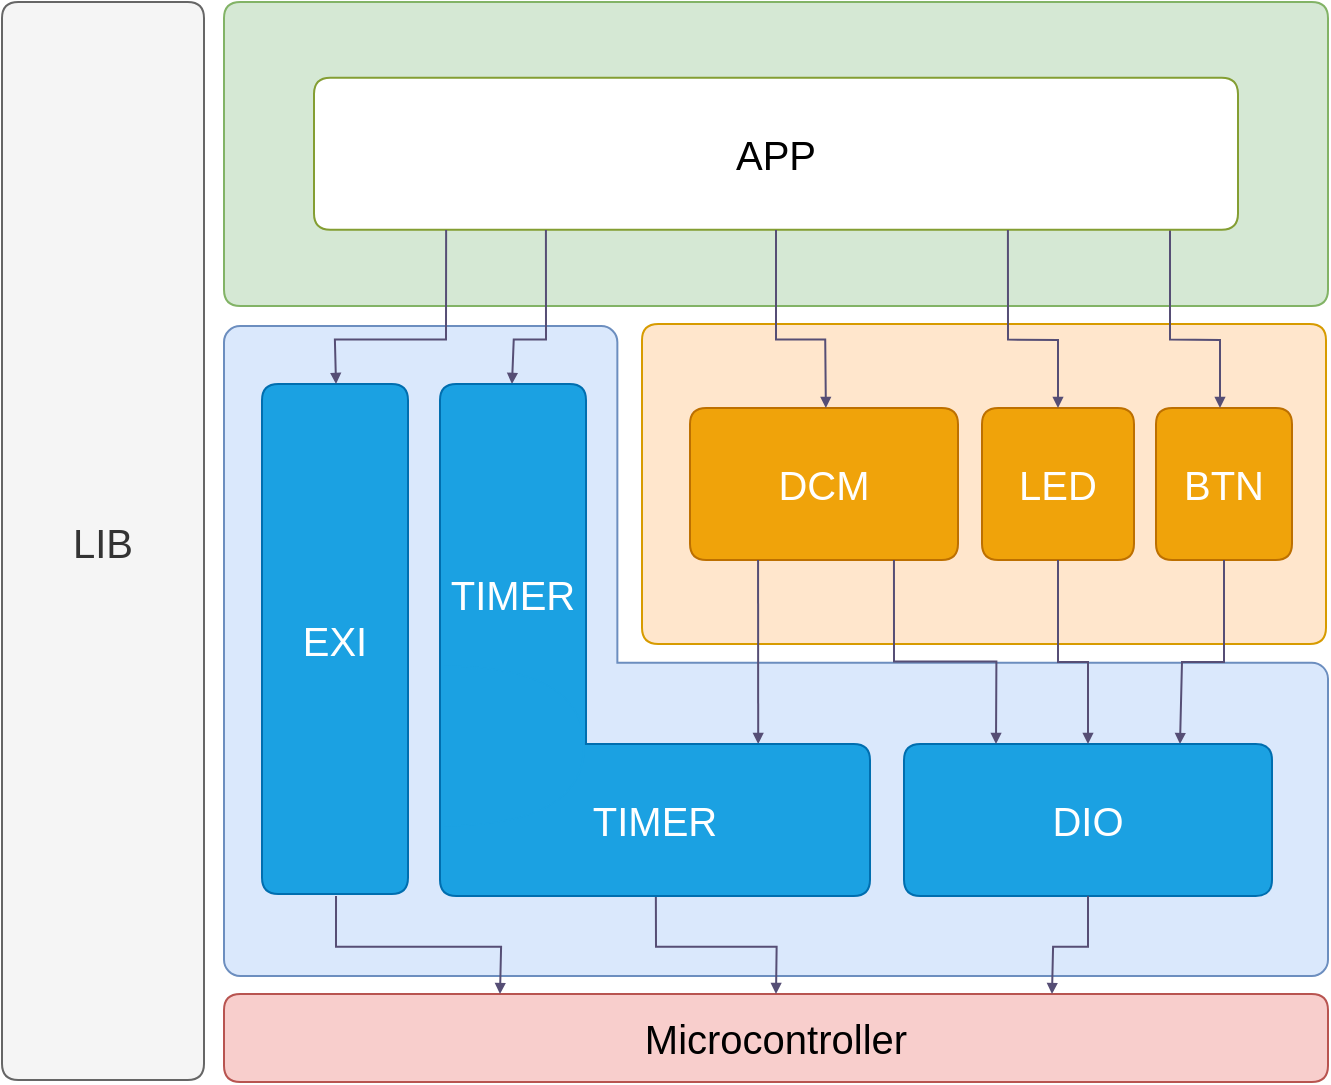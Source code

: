 <mxfile version="21.2.8" type="device">
  <diagram name="Page-1" id="Page-1">
    <mxGraphModel dx="1036" dy="656" grid="0" gridSize="10" guides="1" tooltips="1" connect="1" arrows="1" fold="1" page="0" pageScale="1" pageWidth="827" pageHeight="1169" math="0" shadow="0">
      <root>
        <mxCell id="0" />
        <mxCell id="1" parent="0" />
        <UserObject label="&lt;div style=&quot;font-size: 20px;&quot;&gt;&lt;font style=&quot;font-size: 20px; font-family: Calibri; color: rgb(90, 153, 210); direction: ltr; letter-spacing: 0px; line-height: 120%; opacity: 1;&quot;&gt;MCAL&lt;br style=&quot;font-size: 20px;&quot;&gt;&lt;/font&gt;&lt;/div&gt;" tags="Background" id="2">
          <mxCell style="verticalAlign=top;align=center;overflow=width;vsdxID=816;fillColor=#dae8fc;shape=stencil(vZXbUsQgDIafhssyHEq7vV7X92Bc2jJi6aTorm8vlWpPi+PUtXch+UP4MgEQP3a1bBVipHNgn9VFn12N+ANiTDe1Au28hfgJ8WNpQVVgX5tzWLeyV/bWi33rd7iGPNJnMPIeViLFNP30PAaxhCcfhUFMcZoFPQwJDKeH4Intx77iibzqLgHrpNO2mamNhEolvlZSGlnNQt1FqXbiptPTGd1EUYocC/ojSr5CKWYoo2RQUELuykLiLMUBC36z+GYaEuvPDjjL4uNcbMVZN0hQnBd7AXGBs1j5XyZ8I21tAfeXNZttudt4rq7G32aT3G7MDiDLsbwjxviW/guHN8Y3vdTGhC9hGl/+Ad4V/g9++gA=);strokeColor=#6c8ebf;spacingTop=-1;spacingBottom=-1;spacingLeft=-1;spacingRight=-1;points=[];labelBackgroundColor=none;rounded=0;html=1;whiteSpace=wrap;fillStyle=solid;fontSize=20;" parent="1" vertex="1">
            <mxGeometry x="171" y="403" width="552" height="325" as="geometry" />
          </mxCell>
        </UserObject>
        <UserObject label="" BpmnName="Application" tags="Flowchart" id="4">
          <mxCell style="vsdxID=71;fillColor=none;gradientColor=none;strokeColor=none;spacingTop=-1;spacingBottom=-1;spacingLeft=-1;spacingRight=-1;points=[[0,0.75,0],[0,0.5,0],[0,0.25,0],[0.25,0,0],[0.5,0,0],[0.75,0,0],[1,0.25,0],[1,0.5,0],[1,0.75,0],[0.75,1,0],[0.5,1,0],[0.25,1,0]];labelBackgroundColor=none;rounded=1;html=1;whiteSpace=wrap;fontSize=20;" parent="1" vertex="1">
            <mxGeometry x="171" y="241" width="552" height="152" as="geometry" />
          </mxCell>
        </UserObject>
        <mxCell id="5" style="vsdxID=72;fillColor=#d5e8d4;shape=stencil(nZCxDsIwDES/xitKk6V7KT/AF0TUEIuQVGmgwNeT9kCqOjB0s++efdKRaQZneyathpzilUfpsiOzJ60lOE6Sy0SmJdOcY+JLivfQYe9tIbWaFe5wU020VjadjvJmaPWu0jV0HN7iYwp8wlawXt8HCvsBqJewQH/mJvgPuhFcxZdhrgRlifdodOmvKywS6jftBw==);strokeColor=#82b366;spacingTop=-1;spacingBottom=-1;spacingLeft=-1;spacingRight=-1;points=[[0,0.75,0],[0,0.5,0],[0,0.25,0],[0.25,0,0],[0.5,0,0],[0.75,0,0],[1,0.25,0],[1,0.5,0],[1,0.75,0],[0.75,1,0],[0.5,1,0],[0.25,1,0]];labelBackgroundColor=none;rounded=1;html=1;whiteSpace=wrap;fillStyle=solid;fontSize=20;" parent="4" vertex="1">
          <mxGeometry width="552" height="152" as="geometry" />
        </mxCell>
        <mxCell id="7" value="&lt;div style=&quot;font-size: 20px;&quot;&gt;&lt;/div&gt;" style="verticalAlign=middle;align=center;overflow=width;vsdxID=76;fillColor=none;gradientColor=none;strokeColor=none;strokeWidth=2;spacingTop=-3;spacingBottom=-3;spacingLeft=-3;spacingRight=-3;points=[[0,0.75,0],[0,0.5,0],[0,0.25,0],[0.25,0,0],[0.5,0,0],[0.75,0,0],[1,0.25,0],[1,0.5,0],[1,0.75,0],[0.75,1,0],[0.5,1,0],[0.25,1,0]];labelBackgroundColor=none;rounded=0;html=1;whiteSpace=wrap;fontSize=20;" parent="4" vertex="1">
          <mxGeometry x="277" y="132" width="16" height="16" as="geometry" />
        </mxCell>
        <mxCell id="10" value="&lt;div style=&quot;font-size: 20px;&quot;&gt;&lt;/div&gt;" style="verticalAlign=middle;align=center;overflow=width;vsdxID=84;fillColor=none;gradientColor=none;strokeColor=none;spacingTop=-1;spacingBottom=-1;spacingLeft=-1;spacingRight=-1;points=[[0,0.75,0],[0,0.5,0],[0,0.25,0],[0.25,0,0],[0.5,0,0],[0.75,0,0],[1,0.25,0],[1,0.5,0],[1,0.75,0],[0.75,1,0],[0.5,1,0],[0.25,1,0]];labelBackgroundColor=none;rounded=0;html=1;whiteSpace=wrap;fontSize=20;" parent="4" vertex="1">
          <mxGeometry x="5" y="5" width="14" height="14" as="geometry" />
        </mxCell>
        <mxCell id="12" value="&lt;div style=&quot;font-size: 20px;&quot;&gt;&lt;font style=&quot;font-size: 20px; font-family: Calibri; color: rgb(113, 172, 65); direction: ltr; letter-spacing: 0px; line-height: 120%; opacity: 1;&quot;&gt;Application&lt;br style=&quot;font-size: 20px;&quot;&gt;&lt;/font&gt;&lt;/div&gt;" style="text;vsdxID=71;fillColor=none;gradientColor=none;strokeColor=none;spacingTop=-1;spacingBottom=-1;spacingLeft=-1;spacingRight=-1;points=[[0,0.75,0],[0,0.5,0],[0,0.25,0],[0.25,0,0],[0.5,0,0],[0.75,0,0],[1,0.25,0],[1,0.5,0],[1,0.75,0],[0.75,1,0],[0.5,1,0],[0.25,1,0]];labelBackgroundColor=none;rounded=1;html=1;whiteSpace=wrap;verticalAlign=top;align=center;overflow=width;;html=1;fontSize=20;" parent="4" vertex="1">
          <mxGeometry y="-0.4" width="552.45" as="geometry" />
        </mxCell>
        <UserObject label="" BpmnName="Microcontroller" tags="Flowchart" id="13">
          <mxCell style="vsdxID=94;fillColor=none;gradientColor=none;strokeColor=none;spacingTop=-1;spacingBottom=-1;spacingLeft=-1;spacingRight=-1;points=[[0,0.75,0],[0,0.5,0],[0,0.25,0],[0.25,0,0],[0.5,0,0],[0.75,0,0],[1,0.25,0],[1,0.5,0],[1,0.75,0],[0.75,1,0],[0.5,1,0],[0.25,1,0]];labelBackgroundColor=none;rounded=1;html=1;whiteSpace=wrap;fontSize=20;" parent="1" vertex="1">
            <mxGeometry x="171" y="737" width="552" height="44" as="geometry" />
          </mxCell>
        </UserObject>
        <mxCell id="14" value="Microcontroller" style="vsdxID=95;fillColor=#f8cecc;shape=stencil(nZCxDsIwDES/xitKk6V7KT/AF0TUEIuQVGmgwNeT9kCqOjB0s++efdKRaQZneyathpzilUfpsiOzJ60lOE6Sy0SmJdOcY+JLivfQYe9tIbWaFe5wU020VjadjvJmaPWu0jV0HN7iYwp8wlawXt8HCvsBqJewQH/mJvgPuhFcxZdhrgRlifdodOmvKywS6jftBw==);strokeColor=#b85450;spacingTop=-1;spacingBottom=-1;spacingLeft=-1;spacingRight=-1;points=[[0,0.75,0],[0,0.5,0],[0,0.25,0],[0.25,0,0],[0.5,0,0],[0.75,0,0],[1,0.25,0],[1,0.5,0],[1,0.75,0],[0.75,1,0],[0.5,1,0],[0.25,1,0]];labelBackgroundColor=none;rounded=1;html=1;whiteSpace=wrap;fontSize=20;" parent="13" vertex="1">
          <mxGeometry width="552" height="44" as="geometry" />
        </mxCell>
        <mxCell id="16" value="&lt;div style=&quot;font-size: 20px;&quot;&gt;&lt;/div&gt;" style="verticalAlign=middle;align=center;overflow=width;vsdxID=99;fillColor=none;gradientColor=none;strokeColor=none;strokeWidth=2;spacingTop=-3;spacingBottom=-3;spacingLeft=-3;spacingRight=-3;points=[[0,0.75,0],[0,0.5,0],[0,0.25,0],[0.25,0,0],[0.5,0,0],[0.75,0,0],[1,0.25,0],[1,0.5,0],[1,0.75,0],[0.75,1,0],[0.5,1,0],[0.25,1,0]];labelBackgroundColor=none;rounded=0;html=1;whiteSpace=wrap;fontSize=20;" parent="13" vertex="1">
          <mxGeometry x="277" y="24" width="16" height="16" as="geometry" />
        </mxCell>
        <mxCell id="19" value="&lt;div style=&quot;font-size: 20px;&quot;&gt;&lt;/div&gt;" style="verticalAlign=middle;align=center;overflow=width;vsdxID=107;fillColor=none;gradientColor=none;strokeColor=none;spacingTop=-1;spacingBottom=-1;spacingLeft=-1;spacingRight=-1;points=[[0,0.75,0],[0,0.5,0],[0,0.25,0],[0.25,0,0],[0.5,0,0],[0.75,0,0],[1,0.25,0],[1,0.5,0],[1,0.75,0],[0.75,1,0],[0.5,1,0],[0.25,1,0]];labelBackgroundColor=none;rounded=0;html=1;whiteSpace=wrap;fontSize=20;" parent="13" vertex="1">
          <mxGeometry x="5" y="5" width="14" height="14" as="geometry" />
        </mxCell>
        <mxCell id="21" value="&lt;div style=&quot;font-size: 20px;&quot;&gt;&lt;font style=&quot;font-size: 20px; font-family: Calibri; direction: ltr; letter-spacing: 0px; line-height: 120%; opacity: 1;&quot;&gt;Microcontroller&lt;br style=&quot;font-size: 20px;&quot;&gt;&lt;/font&gt;&lt;/div&gt;" style="text;vsdxID=94;fillColor=none;gradientColor=none;strokeColor=none;spacingTop=-1;spacingBottom=-1;spacingLeft=-1;spacingRight=-1;points=[[0,0.75,0],[0,0.5,0],[0,0.25,0],[0.25,0,0],[0.5,0,0],[0.75,0,0],[1,0.25,0],[1,0.5,0],[1,0.75,0],[0.75,1,0],[0.5,1,0],[0.25,1,0]];labelBackgroundColor=none;rounded=1;html=1;whiteSpace=wrap;verticalAlign=middle;align=center;overflow=width;;html=1;fontColor=#ffffff;fontSize=20;" parent="13" vertex="1">
          <mxGeometry y="21.78" width="552.45" as="geometry" />
        </mxCell>
        <UserObject label="" BpmnName="ECUAL" tags="Flowchart" id="22">
          <mxCell style="vsdxID=140;fillColor=#dae8fc;strokeColor=#6c8ebf;spacingTop=-1;spacingBottom=-1;spacingLeft=-1;spacingRight=-1;points=[[0,0.75,0],[0,0.5,0],[0,0.25,0],[0.25,0,0],[0.5,0,0],[0.75,0,0],[1,0.25,0],[1,0.5,0],[1,0.75,0],[0.75,1,0],[0.5,1,0],[0.25,1,0]];labelBackgroundColor=none;rounded=1;html=1;whiteSpace=wrap;fillStyle=solid;fontSize=20;" parent="1" vertex="1">
            <mxGeometry x="380" y="402" width="342" height="160" as="geometry" />
          </mxCell>
        </UserObject>
        <mxCell id="23" style="vsdxID=141;fillColor=#ffe6cc;shape=stencil(nZCxDsIwDES/xitKk6V7KT/AF0TUEIuQVGmgwNeT9kCqOjB0s++efdKRaQZneyathpzilUfpsiOzJ60lOE6Sy0SmJdOcY+JLivfQYe9tIbWaFe5wU020VjadjvJmaPWu0jV0HN7iYwp8wlawXt8HCvsBqJewQH/mJvgPuhFcxZdhrgRlifdodOmvKywS6jftBw==);strokeColor=#d79b00;spacingTop=-1;spacingBottom=-1;spacingLeft=-1;spacingRight=-1;points=[[0,0.75,0],[0,0.5,0],[0,0.25,0],[0.25,0,0],[0.5,0,0],[0.75,0,0],[1,0.25,0],[1,0.5,0],[1,0.75,0],[0.75,1,0],[0.5,1,0],[0.25,1,0]];labelBackgroundColor=none;rounded=1;html=1;whiteSpace=wrap;fontSize=20;" parent="22" vertex="1">
          <mxGeometry width="342" height="160" as="geometry" />
        </mxCell>
        <mxCell id="25" value="&lt;div style=&quot;font-size: 20px;&quot;&gt;&lt;/div&gt;" style="verticalAlign=middle;align=center;overflow=width;vsdxID=145;fillColor=none;gradientColor=none;strokeColor=none;strokeWidth=2;spacingTop=-3;spacingBottom=-3;spacingLeft=-3;spacingRight=-3;points=[[0,0.75,0],[0,0.5,0],[0,0.25,0],[0.25,0,0],[0.5,0,0],[0.75,0,0],[1,0.25,0],[1,0.5,0],[1,0.75,0],[0.75,1,0],[0.5,1,0],[0.25,1,0]];labelBackgroundColor=none;rounded=0;html=1;whiteSpace=wrap;fontSize=20;" parent="22" vertex="1">
          <mxGeometry x="172" y="140" width="16" height="16" as="geometry" />
        </mxCell>
        <mxCell id="28" value="&lt;div style=&quot;font-size: 20px;&quot;&gt;&lt;/div&gt;" style="verticalAlign=middle;align=center;overflow=width;vsdxID=153;fillColor=none;gradientColor=none;strokeColor=none;spacingTop=-1;spacingBottom=-1;spacingLeft=-1;spacingRight=-1;points=[[0,0.75,0],[0,0.5,0],[0,0.25,0],[0.25,0,0],[0.5,0,0],[0.75,0,0],[1,0.25,0],[1,0.5,0],[1,0.75,0],[0.75,1,0],[0.5,1,0],[0.25,1,0]];labelBackgroundColor=none;rounded=0;html=1;whiteSpace=wrap;fontSize=20;" parent="22" vertex="1">
          <mxGeometry x="5" y="5" width="14" height="14" as="geometry" />
        </mxCell>
        <mxCell id="30" value="&lt;div style=&quot;font-size: 20px;&quot;&gt;&lt;font style=&quot;font-size: 20px; font-family: Calibri; color: rgb(97, 88, 132); direction: ltr; letter-spacing: 0px; line-height: 120%; opacity: 1;&quot;&gt;ECUAL&lt;br style=&quot;font-size: 20px;&quot;&gt;&lt;/font&gt;&lt;/div&gt;" style="text;vsdxID=140;fillColor=none;gradientColor=none;strokeColor=none;spacingTop=-1;spacingBottom=-1;spacingLeft=-1;spacingRight=-1;points=[[0,0.75,0],[0,0.5,0],[0,0.25,0],[0.25,0,0],[0.5,0,0],[0.75,0,0],[1,0.25,0],[1,0.5,0],[1,0.75,0],[0.75,1,0],[0.5,1,0],[0.25,1,0]];labelBackgroundColor=none;rounded=1;html=1;whiteSpace=wrap;verticalAlign=top;align=center;overflow=width;;html=1;fontSize=20;" parent="22" vertex="1">
          <mxGeometry x="-19.05" y="3.9" width="342.9" as="geometry" />
        </mxCell>
        <UserObject label="" BpmnName="LED" tags="Flowchart" id="cLz11q4_M2WCGn8JCMV0-136">
          <mxCell style="vsdxID=333;fillColor=none;gradientColor=none;strokeColor=none;spacingTop=-1;spacingBottom=-1;spacingLeft=-1;spacingRight=-1;points=[[0,0.75,0],[0,0.5,0],[0,0.25,0],[0.25,0,0],[0.5,0,0],[0.75,0,0],[1,0.25,0],[1,0.5,0],[1,0.75,0],[0.75,1,0],[0.5,1,0],[0.25,1,0]];labelBackgroundColor=none;rounded=1;html=1;whiteSpace=wrap;fontColor=#FFFFFF;fontSize=20;" parent="22" vertex="1">
            <mxGeometry x="257" y="42" width="68" height="76" as="geometry" />
          </mxCell>
        </UserObject>
        <mxCell id="cLz11q4_M2WCGn8JCMV0-137" value="BTN" style="vsdxID=334;fillColor=#f0a30a;shape=stencil(nZCxDsIwDES/xitKk6V7KT/AF0TUEIuQVGmgwNeT9kCqOjB0s++efdKRaQZneyathpzilUfpsiOzJ60lOE6Sy0SmJdOcY+JLivfQYe9tIbWaFe5wU020VjadjvJmaPWu0jV0HN7iYwp8wlawXt8HCvsBqJewQH/mJvgPuhFcxZdhrgRlifdodOmvKywS6jftBw==);strokeColor=#BD7000;spacingTop=-1;spacingBottom=-1;spacingLeft=-1;spacingRight=-1;points=[[0,0.75,0],[0,0.5,0],[0,0.25,0],[0.25,0,0],[0.5,0,0],[0.75,0,0],[1,0.25,0],[1,0.5,0],[1,0.75,0],[0.75,1,0],[0.5,1,0],[0.25,1,0]];labelBackgroundColor=none;rounded=1;html=1;whiteSpace=wrap;fontColor=#ffffff;fontSize=20;" parent="cLz11q4_M2WCGn8JCMV0-136" vertex="1">
          <mxGeometry width="68" height="76" as="geometry" />
        </mxCell>
        <mxCell id="cLz11q4_M2WCGn8JCMV0-138" value="&lt;div style=&quot;font-size: 20px;&quot;&gt;&lt;/div&gt;" style="verticalAlign=middle;align=center;overflow=width;vsdxID=338;fillColor=none;gradientColor=none;strokeColor=none;strokeWidth=2;spacingTop=-3;spacingBottom=-3;spacingLeft=-3;spacingRight=-3;points=[[0,0.75,0],[0,0.5,0],[0,0.25,0],[0.25,0,0],[0.5,0,0],[0.75,0,0],[1,0.25,0],[1,0.5,0],[1,0.75,0],[0.75,1,0],[0.5,1,0],[0.25,1,0]];labelBackgroundColor=none;rounded=0;html=1;whiteSpace=wrap;fontSize=20;" parent="cLz11q4_M2WCGn8JCMV0-136" vertex="1">
          <mxGeometry x="34.507" y="56" width="8.119" height="16" as="geometry" />
        </mxCell>
        <mxCell id="cLz11q4_M2WCGn8JCMV0-139" value="&lt;div style=&quot;font-size: 20px;&quot;&gt;&lt;/div&gt;" style="verticalAlign=middle;align=center;overflow=width;vsdxID=346;fillColor=none;gradientColor=none;strokeColor=none;spacingTop=-1;spacingBottom=-1;spacingLeft=-1;spacingRight=-1;points=[[0,0.75,0],[0,0.5,0],[0,0.25,0],[0.25,0,0],[0.5,0,0],[0.75,0,0],[1,0.25,0],[1,0.5,0],[1,0.75,0],[0.75,1,0],[0.5,1,0],[0.25,1,0]];labelBackgroundColor=none;rounded=0;html=1;whiteSpace=wrap;fontSize=20;" parent="cLz11q4_M2WCGn8JCMV0-136" vertex="1">
          <mxGeometry x="2.537" y="5" width="7.104" height="14" as="geometry" />
        </mxCell>
        <mxCell id="cLz11q4_M2WCGn8JCMV0-140" value="&lt;div style=&quot;font-size: 20px;&quot;&gt;&lt;font style=&quot;font-size: 20px; font-family: Calibri; color: rgb(255, 255, 255); direction: ltr; letter-spacing: 0px; line-height: 120%; opacity: 1;&quot;&gt;&lt;b style=&quot;font-size: 20px;&quot;&gt;LED&lt;br style=&quot;font-size: 20px;&quot;&gt;&lt;/b&gt;&lt;/font&gt;&lt;/div&gt;" style="text;vsdxID=333;fillColor=none;gradientColor=none;strokeColor=none;spacingTop=-1;spacingBottom=-1;spacingLeft=-1;spacingRight=-1;points=[[0,0.75,0],[0,0.5,0],[0,0.25,0],[0.25,0,0],[0.5,0,0],[0.75,0,0],[1,0.25,0],[1,0.5,0],[1,0.75,0],[0.75,1,0],[0.5,1,0],[0.25,1,0]];labelBackgroundColor=none;rounded=1;html=1;whiteSpace=wrap;verticalAlign=middle;align=center;overflow=width;;html=1;fontSize=20;" parent="cLz11q4_M2WCGn8JCMV0-136" vertex="1">
          <mxGeometry y="37.9" width="68.477" as="geometry" />
        </mxCell>
        <UserObject label="&lt;div style=&quot;font-size: 20px;&quot;&gt;&lt;/div&gt;" tags="Connector" id="cLz11q4_M2WCGn8JCMV0-141">
          <mxCell style="vsdxID=487;edgeStyle=none;startArrow=none;endArrow=block;startSize=3;endSize=3;strokeColor=#564e75;spacingTop=0;spacingBottom=0;spacingLeft=0;spacingRight=0;verticalAlign=middle;html=1;labelBackgroundColor=#ffffff;rounded=0;align=center;overflow=width;exitX=0.751;exitY=1;exitDx=0;exitDy=0;exitPerimeter=0;entryX=0.5;entryY=0;entryDx=0;entryDy=0;entryPerimeter=0;fontSize=20;" parent="22" edge="1">
            <mxGeometry relative="1" as="geometry">
              <mxPoint x="-1" as="offset" />
              <Array as="points">
                <mxPoint x="264" y="7.8" />
                <mxPoint x="289" y="8" />
              </Array>
              <mxPoint x="264" y="-47" as="sourcePoint" />
              <mxPoint x="289" y="42" as="targetPoint" />
            </mxGeometry>
          </mxCell>
        </UserObject>
        <UserObject label="&lt;div style=&quot;font-size: 20px;&quot;&gt;&lt;/div&gt;" tags="Connector" id="cLz11q4_M2WCGn8JCMV0-142">
          <mxCell style="vsdxID=809;edgeStyle=none;startArrow=none;endArrow=block;startSize=3;endSize=3;strokeColor=#564e75;spacingTop=0;spacingBottom=0;spacingLeft=0;spacingRight=0;verticalAlign=middle;html=1;labelBackgroundColor=#ffffff;rounded=0;align=center;overflow=width;exitX=0.5;exitY=1;exitDx=0;exitDy=0;exitPerimeter=0;fontSize=20;entryX=0.75;entryY=0;entryDx=0;entryDy=0;entryPerimeter=0;" parent="22" target="70" edge="1">
            <mxGeometry relative="1" as="geometry">
              <mxPoint x="-1" as="offset" />
              <Array as="points">
                <mxPoint x="291" y="169" />
                <mxPoint x="270" y="169" />
              </Array>
              <mxPoint x="291" y="118" as="sourcePoint" />
              <mxPoint x="245.325" y="210" as="targetPoint" />
            </mxGeometry>
          </mxCell>
        </UserObject>
        <UserObject label="" BpmnName="APP" tags="Flowchart" id="31">
          <mxCell style="vsdxID=163;fillColor=none;gradientColor=none;strokeColor=none;spacingTop=-1;spacingBottom=-1;spacingLeft=-1;spacingRight=-1;points=[[0.14,1,0]];labelBackgroundColor=none;rounded=1;html=1;whiteSpace=wrap;fontSize=20;" parent="1" vertex="1">
            <mxGeometry x="216" y="279" width="462" height="76" as="geometry" />
          </mxCell>
        </UserObject>
        <mxCell id="34" value="&lt;div style=&quot;font-size: 20px;&quot;&gt;&lt;/div&gt;" style="verticalAlign=middle;align=center;overflow=width;vsdxID=168;fillColor=none;gradientColor=none;strokeColor=none;strokeWidth=2;spacingTop=-3;spacingBottom=-3;spacingLeft=-3;spacingRight=-3;points=[[0,0.75,0],[0,0.5,0],[0,0.25,0],[0.25,0,0],[0.5,0,0],[0.75,0,0],[1,0.25,0],[1,0.5,0],[1,0.75,0],[0.75,1,0],[0.5,1,0],[0.25,1,0]];labelBackgroundColor=none;rounded=0;html=1;whiteSpace=wrap;fontSize=20;" parent="31" vertex="1">
          <mxGeometry x="232" y="56" width="16" height="16" as="geometry" />
        </mxCell>
        <mxCell id="37" value="&lt;div style=&quot;font-size: 20px;&quot;&gt;&lt;/div&gt;" style="verticalAlign=middle;align=center;overflow=width;vsdxID=176;fillColor=none;gradientColor=none;strokeColor=none;spacingTop=-1;spacingBottom=-1;spacingLeft=-1;spacingRight=-1;points=[[0,0.75,0],[0,0.5,0],[0,0.25,0],[0.25,0,0],[0.5,0,0],[0.75,0,0],[1,0.25,0],[1,0.5,0],[1,0.75,0],[0.75,1,0],[0.5,1,0],[0.25,1,0]];labelBackgroundColor=none;rounded=0;html=1;whiteSpace=wrap;fontSize=20;" parent="31" vertex="1">
          <mxGeometry x="5" y="5" width="14" height="14" as="geometry" />
        </mxCell>
        <mxCell id="39" value="&lt;div style=&quot;font-size: 20px;&quot;&gt;&lt;font style=&quot;font-size: 20px; font-family: Calibri; color: rgb(132, 158, 52); direction: ltr; letter-spacing: 0px; line-height: 120%; opacity: 1;&quot;&gt;&lt;b style=&quot;font-size: 20px;&quot;&gt;APP&lt;br style=&quot;font-size: 20px;&quot;&gt;&lt;/b&gt;&lt;/font&gt;&lt;/div&gt;" style="text;vsdxID=163;fillColor=none;gradientColor=none;strokeColor=none;spacingTop=-1;spacingBottom=-1;spacingLeft=-1;spacingRight=-1;points=[[0.14,1,0]];labelBackgroundColor=none;rounded=1;html=1;whiteSpace=wrap;verticalAlign=middle;align=center;overflow=width;;html=1;fontSize=20;" parent="31" vertex="1">
          <mxGeometry y="37.9" width="462.52" as="geometry" />
        </mxCell>
        <mxCell id="32" value="APP" style="vsdxID=164;fillColor=#ffffff;gradientColor=none;shape=stencil(nZCxDsIwDES/xitKk6V7KT/AF0TUEIuQVGmgwNeT9kCqOjB0s++efdKRaQZneyathpzilUfpsiOzJ60lOE6Sy0SmJdOcY+JLivfQYe9tIbWaFe5wU020VjadjvJmaPWu0jV0HN7iYwp8wlawXt8HCvsBqJewQH/mJvgPuhFcxZdhrgRlifdodOmvKywS6jftBw==);strokeColor=#849e33;spacingTop=-1;spacingBottom=-1;spacingLeft=-1;spacingRight=-1;points=[[0,0.75,0],[0,0.5,0],[0,0.25,0],[0.25,0,0],[0.5,0,0],[0.75,0,0],[1,0.25,0],[1,0.5,0],[1,0.75,0],[0.75,1,0],[0.5,1,0],[0.25,1,0]];labelBackgroundColor=none;rounded=1;html=1;whiteSpace=wrap;fontSize=20;" parent="31" vertex="1">
          <mxGeometry y="-0.1" width="462" height="76" as="geometry" />
        </mxCell>
        <UserObject label="" BpmnName="LED" tags="Flowchart" id="60">
          <mxCell style="vsdxID=333;fillColor=none;gradientColor=none;strokeColor=none;spacingTop=-1;spacingBottom=-1;spacingLeft=-1;spacingRight=-1;points=[[0,0.75,0],[0,0.5,0],[0,0.25,0],[0.25,0,0],[0.5,0,0],[0.75,0,0],[1,0.25,0],[1,0.5,0],[1,0.75,0],[0.75,1,0],[0.5,1,0],[0.25,1,0]];labelBackgroundColor=none;rounded=1;html=1;whiteSpace=wrap;fontColor=#FFFFFF;fontSize=20;" parent="1" vertex="1">
            <mxGeometry x="550" y="444" width="76" height="76" as="geometry" />
          </mxCell>
        </UserObject>
        <mxCell id="61" value="LED" style="vsdxID=334;fillColor=#f0a30a;shape=stencil(nZCxDsIwDES/xitKk6V7KT/AF0TUEIuQVGmgwNeT9kCqOjB0s++efdKRaQZneyathpzilUfpsiOzJ60lOE6Sy0SmJdOcY+JLivfQYe9tIbWaFe5wU020VjadjvJmaPWu0jV0HN7iYwp8wlawXt8HCvsBqJewQH/mJvgPuhFcxZdhrgRlifdodOmvKywS6jftBw==);strokeColor=#BD7000;spacingTop=-1;spacingBottom=-1;spacingLeft=-1;spacingRight=-1;points=[[0,0.75,0],[0,0.5,0],[0,0.25,0],[0.25,0,0],[0.5,0,0],[0.75,0,0],[1,0.25,0],[1,0.5,0],[1,0.75,0],[0.75,1,0],[0.5,1,0],[0.25,1,0]];labelBackgroundColor=none;rounded=1;html=1;whiteSpace=wrap;fontColor=#ffffff;fontSize=20;" parent="60" vertex="1">
          <mxGeometry width="76" height="76" as="geometry" />
        </mxCell>
        <mxCell id="63" value="&lt;div style=&quot;font-size: 20px;&quot;&gt;&lt;/div&gt;" style="verticalAlign=middle;align=center;overflow=width;vsdxID=338;fillColor=none;gradientColor=none;strokeColor=none;strokeWidth=2;spacingTop=-3;spacingBottom=-3;spacingLeft=-3;spacingRight=-3;points=[[0,0.75,0],[0,0.5,0],[0,0.25,0],[0.25,0,0],[0.5,0,0],[0.75,0,0],[1,0.25,0],[1,0.5,0],[1,0.75,0],[0.75,1,0],[0.5,1,0],[0.25,1,0]];labelBackgroundColor=none;rounded=0;html=1;whiteSpace=wrap;fontSize=20;" parent="60" vertex="1">
          <mxGeometry x="38.567" y="56" width="9.075" height="16" as="geometry" />
        </mxCell>
        <mxCell id="66" value="&lt;div style=&quot;font-size: 20px;&quot;&gt;&lt;/div&gt;" style="verticalAlign=middle;align=center;overflow=width;vsdxID=346;fillColor=none;gradientColor=none;strokeColor=none;spacingTop=-1;spacingBottom=-1;spacingLeft=-1;spacingRight=-1;points=[[0,0.75,0],[0,0.5,0],[0,0.25,0],[0.25,0,0],[0.5,0,0],[0.75,0,0],[1,0.25,0],[1,0.5,0],[1,0.75,0],[0.75,1,0],[0.5,1,0],[0.25,1,0]];labelBackgroundColor=none;rounded=0;html=1;whiteSpace=wrap;fontSize=20;" parent="60" vertex="1">
          <mxGeometry x="2.836" y="5" width="7.94" height="14" as="geometry" />
        </mxCell>
        <mxCell id="68" value="&lt;div style=&quot;font-size: 20px;&quot;&gt;&lt;font style=&quot;font-size: 20px; font-family: Calibri; color: rgb(255, 255, 255); direction: ltr; letter-spacing: 0px; line-height: 120%; opacity: 1;&quot;&gt;&lt;b style=&quot;font-size: 20px;&quot;&gt;LED&lt;br style=&quot;font-size: 20px;&quot;&gt;&lt;/b&gt;&lt;/font&gt;&lt;/div&gt;" style="text;vsdxID=333;fillColor=none;gradientColor=none;strokeColor=none;spacingTop=-1;spacingBottom=-1;spacingLeft=-1;spacingRight=-1;points=[[0,0.75,0],[0,0.5,0],[0,0.25,0],[0.25,0,0],[0.5,0,0],[0.75,0,0],[1,0.25,0],[1,0.5,0],[1,0.75,0],[0.75,1,0],[0.5,1,0],[0.25,1,0]];labelBackgroundColor=none;rounded=1;html=1;whiteSpace=wrap;verticalAlign=middle;align=center;overflow=width;;html=1;fontSize=20;" parent="60" vertex="1">
          <mxGeometry y="37.9" width="76.533" as="geometry" />
        </mxCell>
        <UserObject label="" BpmnName="DIO" tags="Flowchart" id="69">
          <mxCell style="vsdxID=356;fillColor=#dae8fc;strokeColor=none;spacingTop=-1;spacingBottom=-1;spacingLeft=-1;spacingRight=-1;points=[[0,0.75,0],[0,0.5,0],[0,0.25,0],[0.25,0,0],[0.5,0,0],[0.75,0,0],[1,0.25,0],[1,0.5,0],[1,0.75,0],[0.75,1,0],[0.5,1,0],[0.25,1,0]];labelBackgroundColor=none;rounded=1;html=1;whiteSpace=wrap;fillStyle=auto;glass=0;shadow=0;fontSize=20;gradientColor=none;" parent="1" vertex="1">
            <mxGeometry x="511" y="612" width="184" height="76" as="geometry" />
          </mxCell>
        </UserObject>
        <mxCell id="70" value="DIO" style="vsdxID=357;fillColor=#1ba1e2;shape=stencil(nZCxDsIwDES/xitKk6V7KT/AF0TUEIuQVGmgwNeT9kCqOjB0s++efdKRaQZneyathpzilUfpsiOzJ60lOE6Sy0SmJdOcY+JLivfQYe9tIbWaFe5wU020VjadjvJmaPWu0jV0HN7iYwp8wlawXt8HCvsBqJewQH/mJvgPuhFcxZdhrgRlifdodOmvKywS6jftBw==);strokeColor=#006EAF;spacingTop=-1;spacingBottom=-1;spacingLeft=-1;spacingRight=-1;points=[[0,0.75,0],[0,0.5,0],[0,0.25,0],[0.25,0,0],[0.5,0,0],[0.75,0,0],[1,0.25,0],[1,0.5,0],[1,0.75,0],[0.75,1,0],[0.5,1,0],[0.25,1,0]];labelBackgroundColor=none;rounded=1;html=1;whiteSpace=wrap;fontColor=#ffffff;fontSize=20;" parent="69" vertex="1">
          <mxGeometry width="184" height="76" as="geometry" />
        </mxCell>
        <mxCell id="75" value="&lt;div style=&quot;font-size: 20px;&quot;&gt;&lt;/div&gt;" style="verticalAlign=middle;align=center;overflow=width;vsdxID=369;fillColor=none;gradientColor=none;strokeColor=none;spacingTop=-1;spacingBottom=-1;spacingLeft=-1;spacingRight=-1;points=[[0,0.75,0],[0,0.5,0],[0,0.25,0],[0.25,0,0],[0.5,0,0],[0.75,0,0],[1,0.25,0],[1,0.5,0],[1,0.75,0],[0.75,1,0],[0.5,1,0],[0.25,1,0]];labelBackgroundColor=none;rounded=0;html=1;whiteSpace=wrap;fontSize=20;" parent="69" vertex="1">
          <mxGeometry x="5" y="5" width="14" height="14" as="geometry" />
        </mxCell>
        <mxCell id="77" value="&lt;div style=&quot;font-size: 20px;&quot;&gt;&lt;font style=&quot;font-size: 20px; font-family: Calibri; color: rgb(255, 255, 255); direction: ltr; letter-spacing: 0px; line-height: 120%; opacity: 1;&quot;&gt;&lt;b style=&quot;font-size: 20px;&quot;&gt;DIO&lt;br style=&quot;font-size: 20px;&quot;&gt;&lt;/b&gt;&lt;/font&gt;&lt;/div&gt;" style="text;vsdxID=356;fillColor=none;gradientColor=none;strokeColor=none;spacingTop=-1;spacingBottom=-1;spacingLeft=-1;spacingRight=-1;points=[[0,0.75,0],[0,0.5,0],[0,0.25,0],[0.25,0,0],[0.5,0,0],[0.75,0,0],[1,0.25,0],[1,0.5,0],[1,0.75,0],[0.75,1,0],[0.5,1,0],[0.25,1,0]];labelBackgroundColor=none;rounded=1;html=1;whiteSpace=wrap;verticalAlign=middle;align=center;overflow=width;;html=1;fontSize=20;" parent="69" vertex="1">
          <mxGeometry y="37.9" width="184.15" as="geometry" />
        </mxCell>
        <UserObject label="" BpmnName="DCM" tags="Flowchart" id="90">
          <mxCell style="vsdxID=591;fillColor=none;gradientColor=none;strokeColor=none;spacingTop=-1;spacingBottom=-1;spacingLeft=-1;spacingRight=-1;points=[[0,0.75,0],[0,0.5,0],[0,0.25,0],[0.25,0,0],[0.5,0,0],[0.75,0,0],[1,0.25,0],[1,0.5,0],[1,0.75,0],[0.75,1,0],[0.5,1,0],[0.25,1,0]];labelBackgroundColor=none;rounded=1;html=1;whiteSpace=wrap;fontColor=#FFFFFF;fontSize=20;" parent="1" vertex="1">
            <mxGeometry x="404" y="444" width="134" height="76" as="geometry" />
          </mxCell>
        </UserObject>
        <mxCell id="91" value="DCM" style="vsdxID=592;fillColor=#f0a30a;shape=stencil(nZCxDsIwDES/xitKk6V7KT/AF0TUEIuQVGmgwNeT9kCqOjB0s++efdKRaQZneyathpzilUfpsiOzJ60lOE6Sy0SmJdOcY+JLivfQYe9tIbWaFe5wU020VjadjvJmaPWu0jV0HN7iYwp8wlawXt8HCvsBqJewQH/mJvgPuhFcxZdhrgRlifdodOmvKywS6jftBw==);strokeColor=#BD7000;spacingTop=-1;spacingBottom=-1;spacingLeft=-1;spacingRight=-1;points=[[0,0.75,0],[0,0.5,0],[0,0.25,0],[0.25,0,0],[0.5,0,0],[0.75,0,0],[1,0.25,0],[1,0.5,0],[1,0.75,0],[0.75,1,0],[0.5,1,0],[0.25,1,0]];labelBackgroundColor=none;rounded=1;html=1;whiteSpace=wrap;fontColor=#ffffff;fontSize=20;" parent="90" vertex="1">
          <mxGeometry width="134" height="76" as="geometry" />
        </mxCell>
        <mxCell id="93" value="&lt;div style=&quot;font-size: 20px;&quot;&gt;&lt;/div&gt;" style="verticalAlign=middle;align=center;overflow=width;vsdxID=596;fillColor=none;gradientColor=none;strokeColor=none;strokeWidth=2;spacingTop=-3;spacingBottom=-3;spacingLeft=-3;spacingRight=-3;points=[[0,0.75,0],[0,0.5,0],[0,0.25,0],[0.25,0,0],[0.5,0,0],[0.75,0,0],[1,0.25,0],[1,0.5,0],[1,0.75,0],[0.75,1,0],[0.5,1,0],[0.25,1,0]];labelBackgroundColor=none;rounded=0;html=1;whiteSpace=wrap;fontSize=20;" parent="90" vertex="1">
          <mxGeometry x="68" y="56" width="16" height="16" as="geometry" />
        </mxCell>
        <mxCell id="96" value="&lt;div style=&quot;font-size: 20px;&quot;&gt;&lt;/div&gt;" style="verticalAlign=middle;align=center;overflow=width;vsdxID=604;fillColor=none;gradientColor=none;strokeColor=none;spacingTop=-1;spacingBottom=-1;spacingLeft=-1;spacingRight=-1;points=[[0,0.75,0],[0,0.5,0],[0,0.25,0],[0.25,0,0],[0.5,0,0],[0.75,0,0],[1,0.25,0],[1,0.5,0],[1,0.75,0],[0.75,1,0],[0.5,1,0],[0.25,1,0]];labelBackgroundColor=none;rounded=0;html=1;whiteSpace=wrap;fontSize=20;" parent="90" vertex="1">
          <mxGeometry x="5" y="5" width="14" height="14" as="geometry" />
        </mxCell>
        <mxCell id="98" value="&lt;div style=&quot;font-size: 20px;&quot;&gt;&lt;font style=&quot;font-size: 20px; font-family: Calibri; color: rgb(255, 255, 255); direction: ltr; letter-spacing: 0px; line-height: 120%; opacity: 1;&quot;&gt;&lt;b style=&quot;font-size: 20px;&quot;&gt;DCM&lt;br style=&quot;font-size: 20px;&quot;&gt;&lt;/b&gt;&lt;/font&gt;&lt;/div&gt;" style="text;vsdxID=591;fillColor=none;gradientColor=none;strokeColor=none;spacingTop=-1;spacingBottom=-1;spacingLeft=-1;spacingRight=-1;points=[[0,0.75,0],[0,0.5,0],[0,0.25,0],[0.25,0,0],[0.5,0,0],[0.75,0,0],[1,0.25,0],[1,0.5,0],[1,0.75,0],[0.75,1,0],[0.5,1,0],[0.25,1,0]];labelBackgroundColor=none;rounded=1;html=1;whiteSpace=wrap;verticalAlign=middle;align=center;overflow=width;;html=1;fontSize=20;" parent="90" vertex="1">
          <mxGeometry y="37.9" width="134.94" as="geometry" />
        </mxCell>
        <UserObject label="" BpmnName="EXI" tags="Flowchart" id="99">
          <mxCell style="vsdxID=384;fillColor=none;gradientColor=none;strokeColor=none;spacingTop=-1;spacingBottom=-1;spacingLeft=-1;spacingRight=-1;points=[[0,0.75,0],[0,0.5,0],[0,0.25,0],[0.25,0,0],[0.5,0,0],[0.75,0,0],[1,0.25,0],[1,0.5,0],[1,0.75,0],[0.75,1,0],[0.5,1,0],[0.25,1,0]];labelBackgroundColor=none;rounded=1;html=1;whiteSpace=wrap;fontSize=20;" parent="1" vertex="1">
            <mxGeometry x="190" y="432" width="73" height="255" as="geometry" />
          </mxCell>
        </UserObject>
        <mxCell id="100" value="EXI" style="vsdxID=385;fillColor=#1ba1e2;shape=stencil(nZCxDsIwDES/xitKk6V7KT/AF0TUEIuQVGmgwNeT9kCqOjB0s++efdKRaQZneyathpzilUfpsiOzJ60lOE6Sy0SmJdOcY+JLivfQYe9tIbWaFe5wU020VjadjvJmaPWu0jV0HN7iYwp8wlawXt8HCvsBqJewQH/mJvgPuhFcxZdhrgRlifdodOmvKywS6jftBw==);strokeColor=#006EAF;spacingTop=-1;spacingBottom=-1;spacingLeft=-1;spacingRight=-1;points=[[0,0.75,0],[0,0.5,0],[0,0.25,0],[0.25,0,0],[0.5,0,0],[0.75,0,0],[1,0.25,0],[1,0.5,0],[1,0.75,0],[0.75,1,0],[0.5,1,0],[0.25,1,0]];labelBackgroundColor=none;rounded=1;html=1;whiteSpace=wrap;fontColor=#ffffff;fontSize=20;" parent="99" vertex="1">
          <mxGeometry width="73" height="255" as="geometry" />
        </mxCell>
        <mxCell id="102" value="&lt;div style=&quot;font-size: 20px;&quot;&gt;&lt;/div&gt;" style="verticalAlign=middle;align=center;overflow=width;vsdxID=389;fillColor=none;gradientColor=none;strokeColor=none;strokeWidth=2;spacingTop=-3;spacingBottom=-3;spacingLeft=-3;spacingRight=-3;points=[[0,0.75,0],[0,0.5,0],[0,0.25,0],[0.25,0,0],[0.5,0,0],[0.75,0,0],[1,0.25,0],[1,0.5,0],[1,0.75,0],[0.75,1,0],[0.5,1,0],[0.25,1,0]];labelBackgroundColor=none;rounded=0;html=1;whiteSpace=wrap;fontSize=20;" parent="99" vertex="1">
          <mxGeometry x="37" y="236" width="16" height="16" as="geometry" />
        </mxCell>
        <mxCell id="105" value="&lt;div style=&quot;font-size: 20px;&quot;&gt;&lt;/div&gt;" style="verticalAlign=middle;align=center;overflow=width;vsdxID=397;fillColor=none;gradientColor=none;strokeColor=none;spacingTop=-1;spacingBottom=-1;spacingLeft=-1;spacingRight=-1;points=[[0,0.75,0],[0,0.5,0],[0,0.25,0],[0.25,0,0],[0.5,0,0],[0.75,0,0],[1,0.25,0],[1,0.5,0],[1,0.75,0],[0.75,1,0],[0.5,1,0],[0.25,1,0]];labelBackgroundColor=none;rounded=0;html=1;whiteSpace=wrap;fontSize=20;" parent="99" vertex="1">
          <mxGeometry x="5" y="5" width="14" height="14" as="geometry" />
        </mxCell>
        <mxCell id="107" value="&lt;div style=&quot;font-size: 20px;&quot;&gt;&lt;font style=&quot;font-size: 20px; font-family: Calibri; color: rgb(254, 255, 255); direction: ltr; letter-spacing: 0px; line-height: 120%; opacity: 1;&quot;&gt;&lt;b style=&quot;font-size: 20px;&quot;&gt;EXI&lt;br style=&quot;font-size: 20px;&quot;&gt;&lt;/b&gt;&lt;/font&gt;&lt;/div&gt;" style="text;vsdxID=384;fillColor=none;gradientColor=none;strokeColor=none;spacingTop=-1;spacingBottom=-1;spacingLeft=-1;spacingRight=-1;points=[[0,0.75,0],[0,0.5,0],[0,0.25,0],[0.25,0,0],[0.5,0,0],[0.75,0,0],[1,0.25,0],[1,0.5,0],[1,0.75,0],[0.75,1,0],[0.5,1,0],[0.25,1,0]];labelBackgroundColor=none;rounded=1;html=1;whiteSpace=wrap;verticalAlign=middle;align=center;overflow=width;;html=1;fontSize=20;" parent="99" vertex="1">
          <mxGeometry y="127.07" width="73.03" as="geometry" />
        </mxCell>
        <UserObject label="&lt;div style=&quot;font-size: 20px;&quot;&gt;&lt;/div&gt;" tags="Connector" id="126">
          <mxCell style="vsdxID=814;edgeStyle=none;startArrow=none;endArrow=block;startSize=3;endSize=3;strokeColor=#564e75;spacingTop=0;spacingBottom=0;spacingLeft=0;spacingRight=0;verticalAlign=middle;html=1;labelBackgroundColor=#ffffff;rounded=0;align=center;overflow=width;exitX=0.761;exitY=1;exitDx=0;exitDy=0;exitPerimeter=0;entryX=0.25;entryY=0;entryDx=0;entryDy=0;entryPerimeter=0;fontSize=20;" parent="1" source="90" target="69" edge="1">
            <mxGeometry relative="1" as="geometry">
              <mxPoint as="offset" />
              <Array as="points">
                <mxPoint x="506" y="570.8" />
                <mxPoint x="557.2" y="570.8" />
              </Array>
            </mxGeometry>
          </mxCell>
        </UserObject>
        <UserObject label="&lt;div style=&quot;font-size: 20px;&quot;&gt;&lt;/div&gt;" tags="Connector" id="127">
          <mxCell style="vsdxID=813;edgeStyle=none;startArrow=none;endArrow=block;startSize=3;endSize=3;strokeColor=#564e75;spacingTop=0;spacingBottom=0;spacingLeft=0;spacingRight=0;verticalAlign=middle;html=1;labelBackgroundColor=#ffffff;rounded=0;align=center;overflow=width;exitX=0.507;exitY=1.004;exitDx=0;exitDy=0;exitPerimeter=0;entryX=0.25;entryY=0;entryDx=0;entryDy=0;entryPerimeter=0;fontSize=20;" parent="1" source="99" target="13" edge="1">
            <mxGeometry relative="1" as="geometry">
              <mxPoint x="-1" as="offset" />
              <Array as="points">
                <mxPoint x="227" y="713.4" />
                <mxPoint x="309.55" y="713.4" />
              </Array>
            </mxGeometry>
          </mxCell>
        </UserObject>
        <UserObject label="&lt;div style=&quot;font-size: 20px;&quot;&gt;&lt;/div&gt;" tags="Connector" id="128">
          <mxCell style="vsdxID=812;edgeStyle=none;startArrow=none;endArrow=block;startSize=3;endSize=3;strokeColor=#564e75;spacingTop=0;spacingBottom=0;spacingLeft=0;spacingRight=0;verticalAlign=middle;html=1;labelBackgroundColor=#ffffff;rounded=0;align=center;overflow=width;exitX=0.502;exitY=1;exitDx=0;exitDy=0;exitPerimeter=0;entryX=0.5;entryY=0;entryDx=0;entryDy=0;entryPerimeter=0;fontSize=20;" parent="1" source="117" target="13" edge="1">
            <mxGeometry relative="1" as="geometry">
              <mxPoint x="-1" as="offset" />
              <Array as="points">
                <mxPoint x="387" y="713.4" />
                <mxPoint x="447.32" y="713.4" />
              </Array>
            </mxGeometry>
          </mxCell>
        </UserObject>
        <UserObject label="&lt;div style=&quot;font-size: 20px;&quot;&gt;&lt;/div&gt;" tags="Connector" id="129">
          <mxCell style="vsdxID=811;edgeStyle=none;startArrow=none;endArrow=block;startSize=3;endSize=3;strokeColor=#564e75;spacingTop=0;spacingBottom=0;spacingLeft=0;spacingRight=0;verticalAlign=middle;html=1;labelBackgroundColor=#ffffff;rounded=0;align=center;overflow=width;exitX=0.5;exitY=1;exitDx=0;exitDy=0;exitPerimeter=0;entryX=0.75;entryY=0;entryDx=0;entryDy=0;entryPerimeter=0;fontSize=20;" parent="1" source="69" target="13" edge="1">
            <mxGeometry relative="1" as="geometry">
              <mxPoint x="-5" as="offset" />
              <Array as="points">
                <mxPoint x="603" y="713.4" />
                <mxPoint x="585.54" y="713.4" />
              </Array>
            </mxGeometry>
          </mxCell>
        </UserObject>
        <UserObject label="&lt;div style=&quot;font-size: 20px;&quot;&gt;&lt;/div&gt;" tags="Connector" id="130">
          <mxCell style="vsdxID=810;edgeStyle=none;startArrow=none;endArrow=block;startSize=3;endSize=3;strokeColor=#564e75;spacingTop=0;spacingBottom=0;spacingLeft=0;spacingRight=0;verticalAlign=middle;html=1;labelBackgroundColor=#ffffff;rounded=0;align=center;overflow=width;exitX=0.254;exitY=1;exitDx=0;exitDy=0;exitPerimeter=0;entryX=0.74;entryY=0;entryDx=0;entryDy=0;entryPerimeter=0;fontSize=20;" parent="1" source="90" target="117" edge="1">
            <mxGeometry relative="1" as="geometry">
              <mxPoint x="-13" y="-1" as="offset" />
              <Array as="points" />
            </mxGeometry>
          </mxCell>
        </UserObject>
        <UserObject label="&lt;div style=&quot;font-size: 20px;&quot;&gt;&lt;/div&gt;" tags="Connector" id="131">
          <mxCell style="vsdxID=809;edgeStyle=none;startArrow=none;endArrow=block;startSize=3;endSize=3;strokeColor=#564e75;spacingTop=0;spacingBottom=0;spacingLeft=0;spacingRight=0;verticalAlign=middle;html=1;labelBackgroundColor=#ffffff;rounded=0;align=center;overflow=width;exitX=0.5;exitY=1;exitDx=0;exitDy=0;exitPerimeter=0;entryX=0.5;entryY=0;entryDx=0;entryDy=0;entryPerimeter=0;fontSize=20;" parent="1" source="60" target="69" edge="1">
            <mxGeometry relative="1" as="geometry">
              <mxPoint x="-1" as="offset" />
              <Array as="points">
                <mxPoint x="588" y="571" />
                <mxPoint x="603" y="571" />
              </Array>
            </mxGeometry>
          </mxCell>
        </UserObject>
        <UserObject label="&lt;div style=&quot;font-size: 20px;&quot;&gt;&lt;/div&gt;" tags="Connector" id="132">
          <mxCell style="vsdxID=487;edgeStyle=none;startArrow=none;endArrow=block;startSize=3;endSize=3;strokeColor=#564e75;spacingTop=0;spacingBottom=0;spacingLeft=0;spacingRight=0;verticalAlign=middle;html=1;labelBackgroundColor=#ffffff;rounded=0;align=center;overflow=width;exitX=0.751;exitY=1;exitDx=0;exitDy=0;exitPerimeter=0;entryX=0.5;entryY=0;entryDx=0;entryDy=0;entryPerimeter=0;fontSize=20;" parent="1" source="31" target="60" edge="1">
            <mxGeometry relative="1" as="geometry">
              <mxPoint x="-1" as="offset" />
              <Array as="points">
                <mxPoint x="563" y="409.8" />
                <mxPoint x="588" y="410" />
              </Array>
            </mxGeometry>
          </mxCell>
        </UserObject>
        <UserObject label="&lt;div style=&quot;font-size: 20px;&quot;&gt;&lt;/div&gt;" tags="Connector" id="133">
          <mxCell style="vsdxID=773;edgeStyle=none;startArrow=none;endArrow=block;startSize=3;endSize=3;strokeColor=#564e75;spacingTop=0;spacingBottom=0;spacingLeft=0;spacingRight=0;verticalAlign=middle;html=1;labelBackgroundColor=#ffffff;rounded=0;align=center;overflow=width;exitX=0.5;exitY=1;exitDx=0;exitDy=0;exitPerimeter=0;entryX=0.507;entryY=0;entryDx=0;entryDy=0;entryPerimeter=0;fontSize=20;" parent="1" source="31" target="90" edge="1">
            <mxGeometry relative="1" as="geometry">
              <mxPoint x="1" y="-2" as="offset" />
              <Array as="points">
                <mxPoint x="447" y="409.8" />
                <mxPoint x="471.61" y="409.8" />
              </Array>
            </mxGeometry>
          </mxCell>
        </UserObject>
        <UserObject label="&lt;div style=&quot;font-size: 20px;&quot;&gt;&lt;/div&gt;" tags="Connector" id="134">
          <mxCell style="vsdxID=774;edgeStyle=none;startArrow=none;endArrow=block;startSize=3;endSize=3;strokeColor=#564e75;spacingTop=0;spacingBottom=0;spacingLeft=0;spacingRight=0;verticalAlign=middle;html=1;labelBackgroundColor=#ffffff;rounded=0;align=center;overflow=width;exitX=0.251;exitY=1;exitDx=0;exitDy=0;exitPerimeter=0;entryX=0.493;entryY=0;entryDx=0;entryDy=0;entryPerimeter=0;fontSize=20;" parent="1" source="31" target="108" edge="1">
            <mxGeometry relative="1" as="geometry">
              <mxPoint x="-5" y="-5" as="offset" />
              <Array as="points">
                <mxPoint x="332" y="409.8" />
                <mxPoint x="315.87" y="409.8" />
              </Array>
            </mxGeometry>
          </mxCell>
        </UserObject>
        <UserObject label="&lt;div style=&quot;font-size: 20px;&quot;&gt;&lt;/div&gt;" tags="Connector" id="135">
          <mxCell style="vsdxID=780;edgeStyle=none;startArrow=none;endArrow=block;startSize=3;endSize=3;strokeColor=#564e75;spacingTop=0;spacingBottom=0;spacingLeft=0;spacingRight=0;verticalAlign=middle;html=1;labelBackgroundColor=#ffffff;rounded=0;align=center;overflow=width;exitX=0.143;exitY=1;exitDx=0;exitDy=0;exitPerimeter=0;entryX=0.507;entryY=0;entryDx=0;entryDy=0;entryPerimeter=0;fontSize=20;" parent="1" source="31" target="99" edge="1">
            <mxGeometry relative="1" as="geometry">
              <mxPoint x="-1" as="offset" />
              <Array as="points">
                <mxPoint x="282" y="409.8" />
                <mxPoint x="226.44" y="409.8" />
              </Array>
            </mxGeometry>
          </mxCell>
        </UserObject>
        <UserObject label="" tags="Container Flowchart Connector" id="136">
          <mxCell parent="1" vertex="1" visible="0">
            <mxGeometry as="geometry" />
          </mxCell>
        </UserObject>
        <mxCell id="pwqY6ARGCUXBc3Veuqd5-136" value="" style="group;fontSize=20;" parent="1" vertex="1" connectable="0">
          <mxGeometry x="279" y="432" width="215" height="256" as="geometry" />
        </mxCell>
        <UserObject label="" BpmnName="TIMER" tags="Flowchart" id="108">
          <mxCell style="vsdxID=750;fillColor=none;gradientColor=none;strokeColor=none;spacingTop=-1;spacingBottom=-1;spacingLeft=-1;spacingRight=-1;points=[[0,0.75,0],[0,0.5,0],[0,0.25,0],[0.25,0,0],[0.5,0,0],[0.75,0,0],[1,0.25,0],[1,0.5,0],[1,0.75,0],[0.75,1,0],[0.5,1,0],[0.25,1,0]];labelBackgroundColor=none;rounded=1;html=1;whiteSpace=wrap;fontSize=20;" parent="pwqY6ARGCUXBc3Veuqd5-136" vertex="1">
            <mxGeometry width="73" height="209" as="geometry" />
          </mxCell>
        </UserObject>
        <mxCell id="109" value="TIMER" style="vsdxID=751;fillColor=#1ba1e2;shape=stencil(nZCxDsIwDES/xitKk6V7KT/AF0TUEIuQVGmgwNeT9kCqOjB0s++efdKRaQZneyathpzilUfpsiOzJ60lOE6Sy0SmJdOcY+JLivfQYe9tIbWaFe5wU020VjadjvJmaPWu0jV0HN7iYwp8wlawXt8HCvsBqJewQH/mJvgPuhFcxZdhrgRlifdodOmvKywS6jftBw==);strokeColor=#006EAF;spacingTop=-1;spacingBottom=-1;spacingLeft=-1;spacingRight=-1;points=[[0,0.75,0],[0,0.5,0],[0,0.25,0],[0.25,0,0],[0.5,0,0],[0.75,0,0],[1,0.25,0],[1,0.5,0],[1,0.75,0],[0.75,1,0],[0.5,1,0],[0.25,1,0]];labelBackgroundColor=none;rounded=1;html=1;whiteSpace=wrap;fontColor=#ffffff;fontSize=20;" parent="108" vertex="1">
          <mxGeometry width="73" height="209" as="geometry" />
        </mxCell>
        <mxCell id="111" value="&lt;div style=&quot;font-size: 20px;&quot;&gt;&lt;/div&gt;" style="verticalAlign=middle;align=center;overflow=width;vsdxID=755;fillColor=none;gradientColor=none;strokeColor=none;strokeWidth=2;spacingTop=-3;spacingBottom=-3;spacingLeft=-3;spacingRight=-3;points=[[0,0.75,0],[0,0.5,0],[0,0.25,0],[0.25,0,0],[0.5,0,0],[0.75,0,0],[1,0.25,0],[1,0.5,0],[1,0.75,0],[0.75,1,0],[0.5,1,0],[0.25,1,0]];labelBackgroundColor=none;rounded=0;html=1;whiteSpace=wrap;fontSize=20;" parent="108" vertex="1">
          <mxGeometry x="37" y="189" width="16" height="16" as="geometry" />
        </mxCell>
        <mxCell id="114" value="&lt;div style=&quot;font-size: 20px;&quot;&gt;&lt;/div&gt;" style="verticalAlign=middle;align=center;overflow=width;vsdxID=763;fillColor=none;gradientColor=none;strokeColor=none;spacingTop=-1;spacingBottom=-1;spacingLeft=-1;spacingRight=-1;points=[[0,0.75,0],[0,0.5,0],[0,0.25,0],[0.25,0,0],[0.5,0,0],[0.75,0,0],[1,0.25,0],[1,0.5,0],[1,0.75,0],[0.75,1,0],[0.5,1,0],[0.25,1,0]];labelBackgroundColor=none;rounded=0;html=1;whiteSpace=wrap;fontSize=20;" parent="108" vertex="1">
          <mxGeometry x="5" y="5" width="14" height="14" as="geometry" />
        </mxCell>
        <mxCell id="116" value="&lt;div style=&quot;font-size: 20px;&quot;&gt;&lt;font style=&quot;font-size: 20px; font-family: Calibri; color: rgb(255, 255, 255); direction: ltr; letter-spacing: 0px; line-height: 120%; opacity: 1;&quot;&gt;&lt;b style=&quot;font-size: 20px;&quot;&gt;TIMER&lt;br style=&quot;font-size: 20px;&quot;&gt;&lt;/b&gt;&lt;/font&gt;&lt;/div&gt;" style="text;vsdxID=750;fillColor=none;gradientColor=none;strokeColor=none;spacingTop=-1;spacingBottom=-1;spacingLeft=-1;spacingRight=-1;points=[[0,0.75,0],[0,0.5,0],[0,0.25,0],[0.25,0,0],[0.5,0,0],[0.75,0,0],[1,0.25,0],[1,0.5,0],[1,0.75,0],[0.75,1,0],[0.5,1,0],[0.25,1,0]];labelBackgroundColor=none;rounded=1;html=1;whiteSpace=wrap;verticalAlign=middle;align=center;overflow=width;rotation=270.05;;html=1;fontSize=20;" parent="108" vertex="1">
          <mxGeometry y="104.23" width="73.03" as="geometry" />
        </mxCell>
        <UserObject label="" BpmnName="TIMER" tags="Flowchart" id="117">
          <mxCell style="vsdxID=621;fillColor=none;gradientColor=none;strokeColor=none;spacingTop=-1;spacingBottom=-1;spacingLeft=-1;spacingRight=-1;points=[[0,0.75,0],[0,0.5,0],[0,0.25,0],[0.25,0,0],[0.5,0,0],[0.75,0,0],[1,0.25,0],[1,0.5,0],[1,0.75,0],[0.75,1,0],[0.5,1,0],[0.25,1,0]];labelBackgroundColor=none;rounded=1;html=1;whiteSpace=wrap;fontSize=20;" parent="pwqY6ARGCUXBc3Veuqd5-136" vertex="1">
            <mxGeometry y="180" width="215" height="76" as="geometry" />
          </mxCell>
        </UserObject>
        <mxCell id="118" value="TIMER" style="vsdxID=622;fillColor=#1ba1e2;shape=stencil(nZCxDsIwDES/xitKk6V7KT/AF0TUEIuQVGmgwNeT9kCqOjB0s++efdKRaQZneyathpzilUfpsiOzJ60lOE6Sy0SmJdOcY+JLivfQYe9tIbWaFe5wU020VjadjvJmaPWu0jV0HN7iYwp8wlawXt8HCvsBqJewQH/mJvgPuhFcxZdhrgRlifdodOmvKywS6jftBw==);strokeColor=#006EAF;spacingTop=-1;spacingBottom=-1;spacingLeft=-1;spacingRight=-1;points=[[0,0.75,0],[0,0.5,0],[0,0.25,0],[0.25,0,0],[0.5,0,0],[0.75,0,0],[1,0.25,0],[1,0.5,0],[1,0.75,0],[0.75,1,0],[0.5,1,0],[0.25,1,0]];labelBackgroundColor=none;rounded=1;html=1;whiteSpace=wrap;fontColor=#ffffff;fontSize=20;" parent="117" vertex="1">
          <mxGeometry width="215" height="76" as="geometry" />
        </mxCell>
        <mxCell id="120" value="&lt;div style=&quot;font-size: 20px;&quot;&gt;&lt;/div&gt;" style="verticalAlign=middle;align=center;overflow=width;vsdxID=626;fillColor=none;gradientColor=none;strokeColor=none;strokeWidth=2;spacingTop=-3;spacingBottom=-3;spacingLeft=-3;spacingRight=-3;points=[[0,0.75,0],[0,0.5,0],[0,0.25,0],[0.25,0,0],[0.5,0,0],[0.75,0,0],[1,0.25,0],[1,0.5,0],[1,0.75,0],[0.75,1,0],[0.5,1,0],[0.25,1,0]];labelBackgroundColor=none;rounded=0;html=1;whiteSpace=wrap;fontSize=20;" parent="117" vertex="1">
          <mxGeometry x="108" y="56" width="16" height="16" as="geometry" />
        </mxCell>
        <mxCell id="123" value="&lt;div style=&quot;font-size: 20px;&quot;&gt;&lt;/div&gt;" style="verticalAlign=middle;align=center;overflow=width;vsdxID=634;fillColor=none;gradientColor=none;strokeColor=none;spacingTop=-1;spacingBottom=-1;spacingLeft=-1;spacingRight=-1;points=[[0,0.75,0],[0,0.5,0],[0,0.25,0],[0.25,0,0],[0.5,0,0],[0.75,0,0],[1,0.25,0],[1,0.5,0],[1,0.75,0],[0.75,1,0],[0.5,1,0],[0.25,1,0]];labelBackgroundColor=none;rounded=0;html=1;whiteSpace=wrap;fontSize=20;" parent="117" vertex="1">
          <mxGeometry x="5" y="5" width="14" height="14" as="geometry" />
        </mxCell>
        <mxCell id="125" value="&lt;div style=&quot;font-size: 20px;&quot;&gt;&lt;font style=&quot;font-size: 20px; font-family: Calibri; color: rgb(255, 255, 255); direction: ltr; letter-spacing: 0px; line-height: 120%; opacity: 1;&quot;&gt;&lt;b style=&quot;font-size: 20px;&quot;&gt;TIMER&lt;br style=&quot;font-size: 20px;&quot;&gt;&lt;/b&gt;&lt;/font&gt;&lt;/div&gt;" style="text;vsdxID=621;fillColor=none;gradientColor=none;strokeColor=none;spacingTop=-1;spacingBottom=-1;spacingLeft=-1;spacingRight=-1;points=[[0,0.75,0],[0,0.5,0],[0,0.25,0],[0.25,0,0],[0.5,0,0],[0.75,0,0],[1,0.25,0],[1,0.5,0],[1,0.75,0],[0.75,1,0],[0.5,1,0],[0.25,1,0]];labelBackgroundColor=none;rounded=1;html=1;whiteSpace=wrap;verticalAlign=middle;align=center;overflow=width;;html=1;fontSize=20;" parent="117" vertex="1">
          <mxGeometry y="36.05" width="215.9" as="geometry" />
        </mxCell>
        <mxCell id="41" value="LIB" style="vsdxID=210;fillColor=#f5f5f5;shape=stencil(nZCxDsIwDES/xitKk6V7KT/AF0TUEIuQVGmgwNeT9kCqOjB0s++efdKRaQZneyathpzilUfpsiOzJ60lOE6Sy0SmJdOcY+JLivfQYe9tIbWaFe5wU020VjadjvJmaPWu0jV0HN7iYwp8wlawXt8HCvsBqJewQH/mJvgPuhFcxZdhrgRlifdodOmvKywS6jftBw==);strokeColor=#666666;spacingTop=-1;spacingBottom=-1;spacingLeft=-1;spacingRight=-1;points=[[0,0.75,0],[0,0.5,0],[0,0.25,0],[0.25,0,0],[0.5,0,0],[0.75,0,0],[1,0.25,0],[1,0.5,0],[1,0.75,0],[0.75,1,0],[0.5,1,0],[0.25,1,0]];labelBackgroundColor=none;rounded=1;html=1;whiteSpace=wrap;fontColor=#333333;fontSize=20;" parent="1" vertex="1">
          <mxGeometry x="60" y="241" width="101" height="539" as="geometry" />
        </mxCell>
        <mxCell id="pwqY6ARGCUXBc3Veuqd5-146" value="" style="shape=or;whiteSpace=wrap;html=1;fontSize=20;strokeColor=#1ba1e2;fillColor=#1ba1e2;fontColor=#ffffff;" parent="1" vertex="1">
          <mxGeometry x="280" y="573" width="71" height="80" as="geometry" />
        </mxCell>
      </root>
    </mxGraphModel>
  </diagram>
</mxfile>
